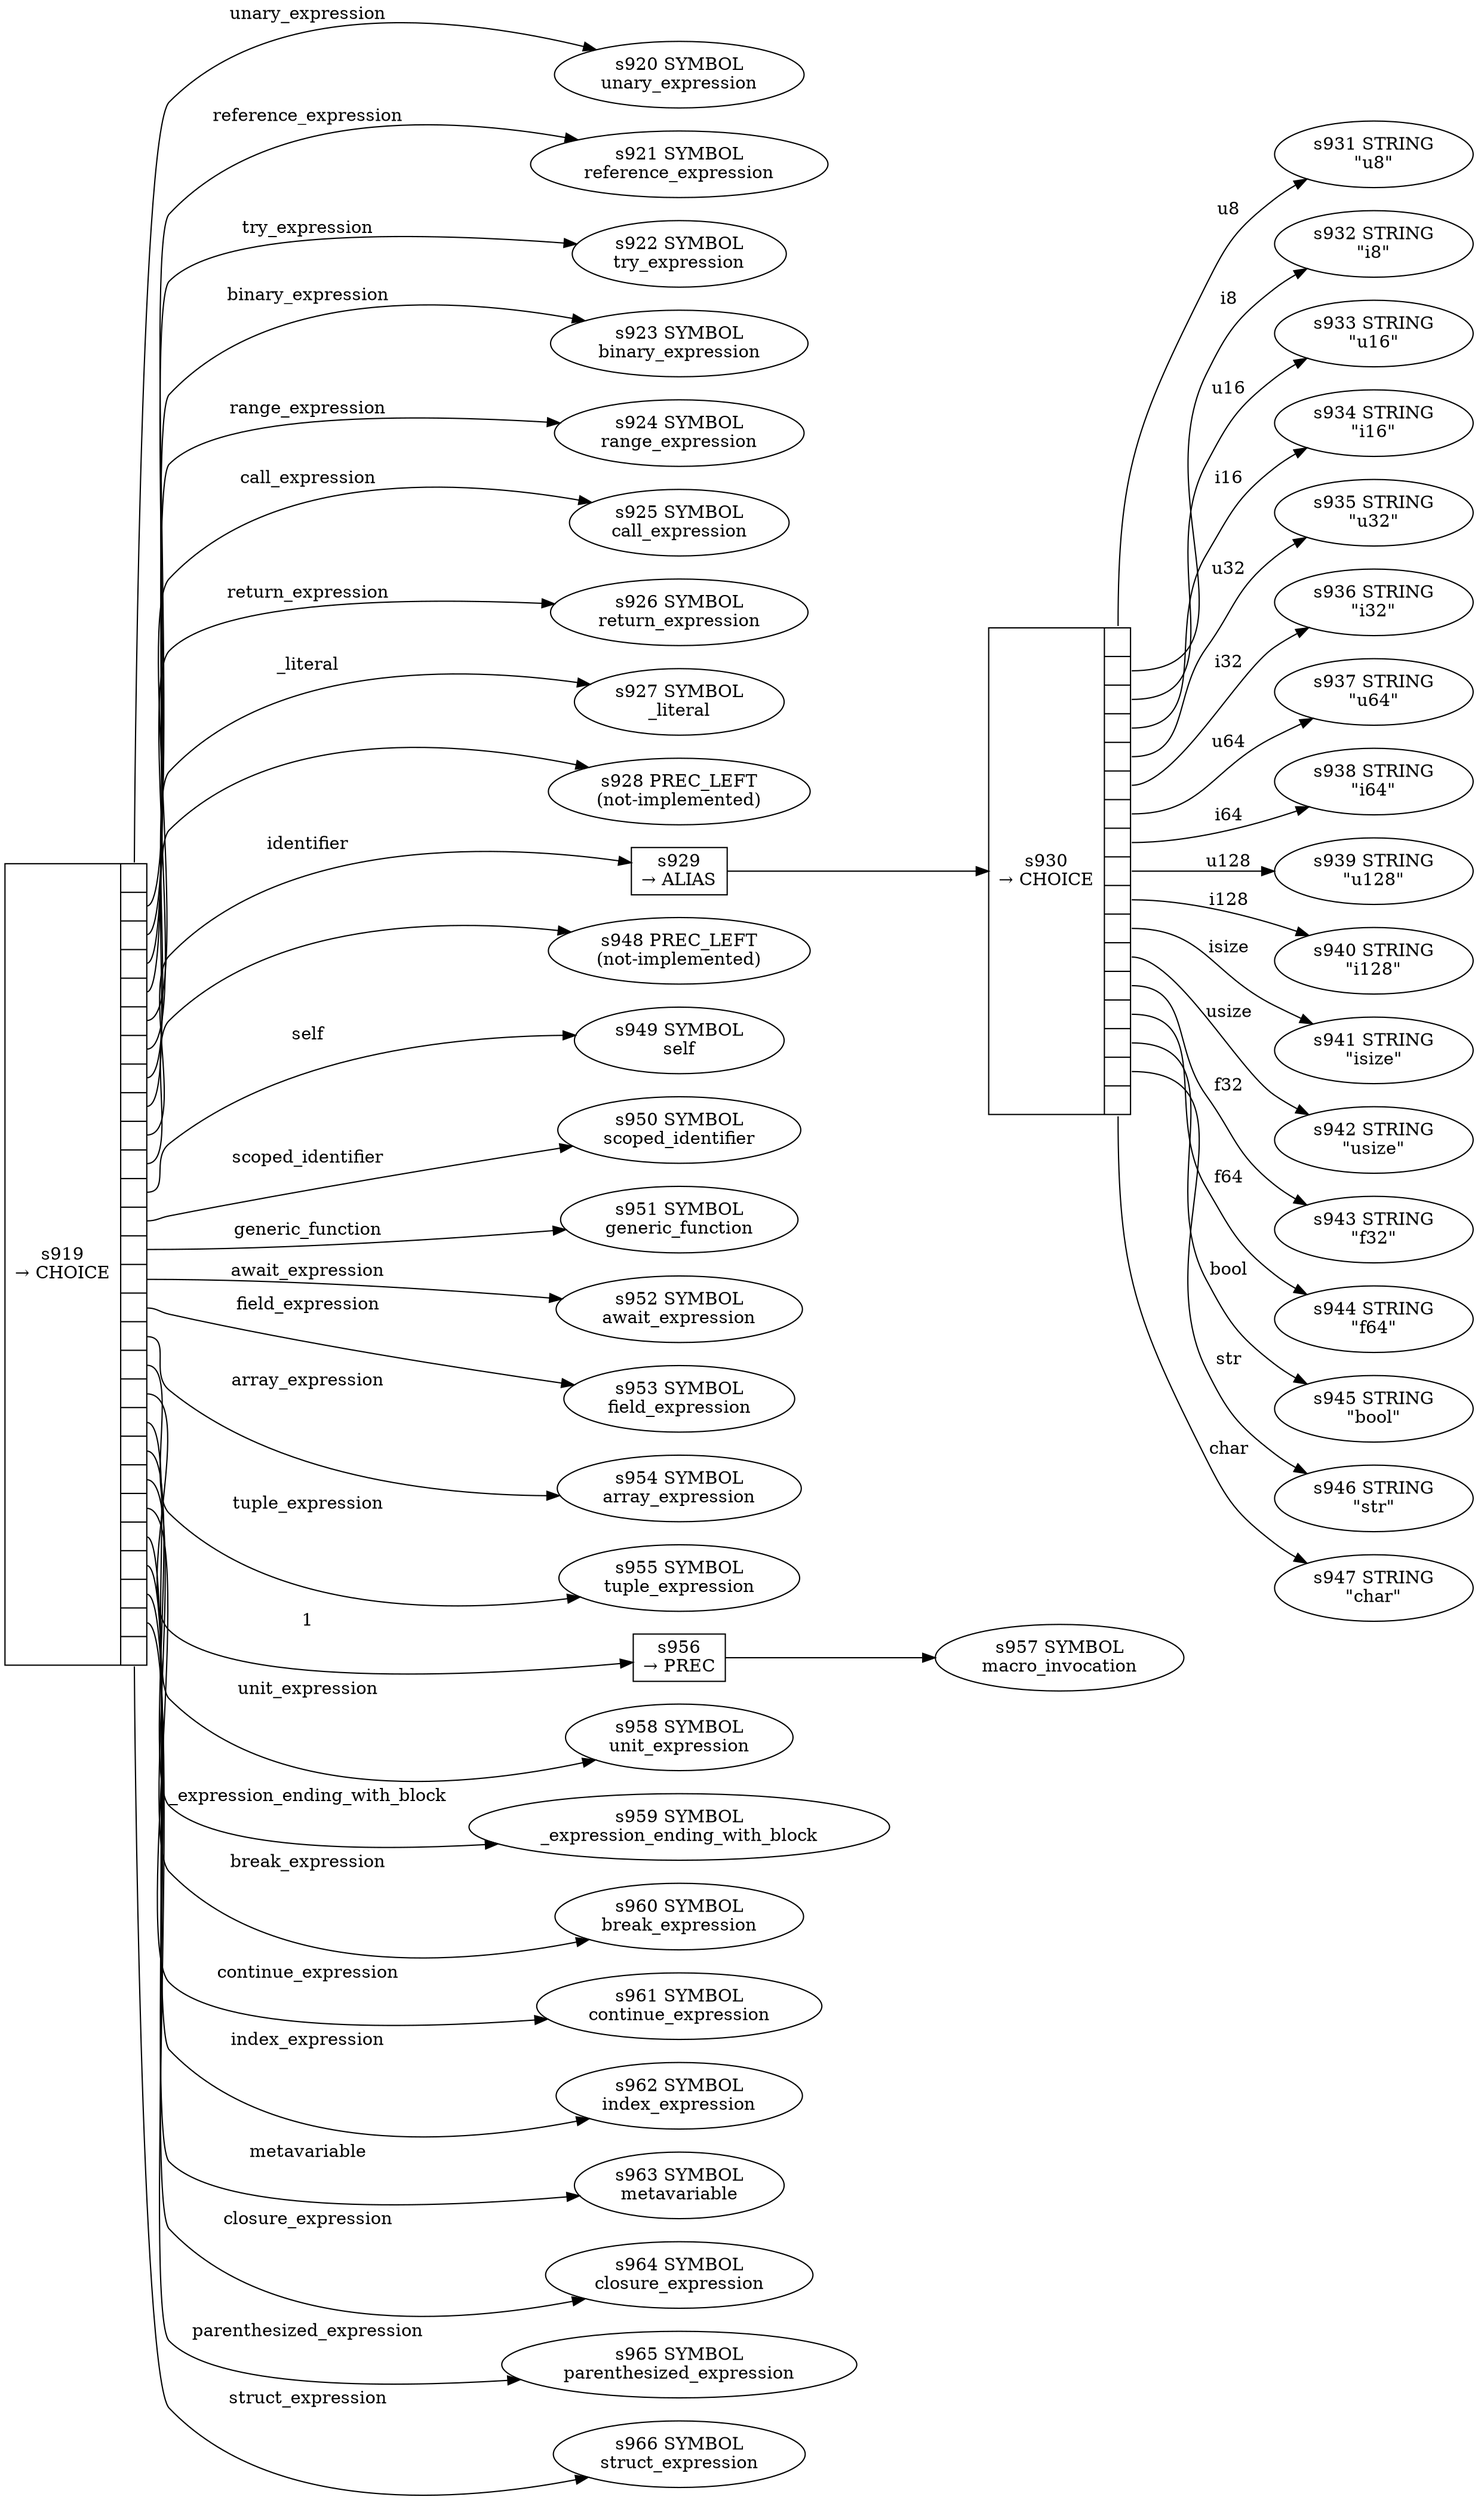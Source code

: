 
  digraph _expression {
  
    rankdir=LR;
  
    s919 [label="{s919\n&rarr; CHOICE|{<p0>|<p1>|<p2>|<p3>|<p4>|<p5>|<p6>|<p7>|<p8>|<p9>|<p10>|<p11>|<p12>|<p13>|<p14>|<p15>|<p16>|<p17>|<p18>|<p19>|<p20>|<p21>|<p22>|<p23>|<p24>|<p25>|<p26>|<p27>}}", shape=record, fixedsize=false, peripheries=1];
  s920 [label="s920 SYMBOL\nunary_expression" href="rust-grammar.json.unary_expression.dot.svg"];
  s919:p0 -> s920 [label="unary_expression"];
  s921 [label="s921 SYMBOL\nreference_expression" href="rust-grammar.json.reference_expression.dot.svg"];
  s919:p1 -> s921 [label="reference_expression"];
  s922 [label="s922 SYMBOL\ntry_expression" href="rust-grammar.json.try_expression.dot.svg"];
  s919:p2 -> s922 [label="try_expression"];
  s923 [label="s923 SYMBOL\nbinary_expression" href="rust-grammar.json.binary_expression.dot.svg"];
  s919:p3 -> s923 [label="binary_expression"];
  s924 [label="s924 SYMBOL\nrange_expression" href="rust-grammar.json.range_expression.dot.svg"];
  s919:p4 -> s924 [label="range_expression"];
  s925 [label="s925 SYMBOL\ncall_expression" href="rust-grammar.json.call_expression.dot.svg"];
  s919:p5 -> s925 [label="call_expression"];
  s926 [label="s926 SYMBOL\nreturn_expression" href="rust-grammar.json.return_expression.dot.svg"];
  s919:p6 -> s926 [label="return_expression"];
  s927 [label="s927 SYMBOL\n_literal" href="rust-grammar.json._literal.dot.svg"];
  s919:p7 -> s927 [label="_literal"];
  s928 [label="s928 PREC_LEFT\n(not-implemented)"];
  s919:p8 -> s928 [label=""];
  s929 [label="s929\n&rarr; ALIAS", shape=record, fixedsize=false, peripheries=1];
  s930 [label="{s930\n&rarr; CHOICE|{<p0>|<p1>|<p2>|<p3>|<p4>|<p5>|<p6>|<p7>|<p8>|<p9>|<p10>|<p11>|<p12>|<p13>|<p14>|<p15>|<p16>}}", shape=record, fixedsize=false, peripheries=1];
  s931 [label="s931 STRING\n\"u8\""];
  s930:p0 -> s931 [label="u8"];
  s932 [label="s932 STRING\n\"i8\""];
  s930:p1 -> s932 [label="i8"];
  s933 [label="s933 STRING\n\"u16\""];
  s930:p2 -> s933 [label="u16"];
  s934 [label="s934 STRING\n\"i16\""];
  s930:p3 -> s934 [label="i16"];
  s935 [label="s935 STRING\n\"u32\""];
  s930:p4 -> s935 [label="u32"];
  s936 [label="s936 STRING\n\"i32\""];
  s930:p5 -> s936 [label="i32"];
  s937 [label="s937 STRING\n\"u64\""];
  s930:p6 -> s937 [label="u64"];
  s938 [label="s938 STRING\n\"i64\""];
  s930:p7 -> s938 [label="i64"];
  s939 [label="s939 STRING\n\"u128\""];
  s930:p8 -> s939 [label="u128"];
  s940 [label="s940 STRING\n\"i128\""];
  s930:p9 -> s940 [label="i128"];
  s941 [label="s941 STRING\n\"isize\""];
  s930:p10 -> s941 [label="isize"];
  s942 [label="s942 STRING\n\"usize\""];
  s930:p11 -> s942 [label="usize"];
  s943 [label="s943 STRING\n\"f32\""];
  s930:p12 -> s943 [label="f32"];
  s944 [label="s944 STRING\n\"f64\""];
  s930:p13 -> s944 [label="f64"];
  s945 [label="s945 STRING\n\"bool\""];
  s930:p14 -> s945 [label="bool"];
  s946 [label="s946 STRING\n\"str\""];
  s930:p15 -> s946 [label="str"];
  s947 [label="s947 STRING\n\"char\""];
  s930:p16 -> s947 [label="char"];
  s929 -> s930 [];
  s919:p9 -> s929 [label="identifier"];
  s948 [label="s948 PREC_LEFT\n(not-implemented)"];
  s919:p10 -> s948 [label=""];
  s949 [label="s949 SYMBOL\nself" href="rust-grammar.json.self.dot.svg"];
  s919:p11 -> s949 [label="self"];
  s950 [label="s950 SYMBOL\nscoped_identifier" href="rust-grammar.json.scoped_identifier.dot.svg"];
  s919:p12 -> s950 [label="scoped_identifier"];
  s951 [label="s951 SYMBOL\ngeneric_function" href="rust-grammar.json.generic_function.dot.svg"];
  s919:p13 -> s951 [label="generic_function"];
  s952 [label="s952 SYMBOL\nawait_expression" href="rust-grammar.json.await_expression.dot.svg"];
  s919:p14 -> s952 [label="await_expression"];
  s953 [label="s953 SYMBOL\nfield_expression" href="rust-grammar.json.field_expression.dot.svg"];
  s919:p15 -> s953 [label="field_expression"];
  s954 [label="s954 SYMBOL\narray_expression" href="rust-grammar.json.array_expression.dot.svg"];
  s919:p16 -> s954 [label="array_expression"];
  s955 [label="s955 SYMBOL\ntuple_expression" href="rust-grammar.json.tuple_expression.dot.svg"];
  s919:p17 -> s955 [label="tuple_expression"];
  s956 [label="s956\n&rarr; PREC", shape=record, fixedsize=false, peripheries=1];
  s957 [label="s957 SYMBOL\nmacro_invocation" href="rust-grammar.json.macro_invocation.dot.svg"];
  s956 -> s957 [];
  s919:p18 -> s956 [label="1"];
  s958 [label="s958 SYMBOL\nunit_expression" href="rust-grammar.json.unit_expression.dot.svg"];
  s919:p19 -> s958 [label="unit_expression"];
  s959 [label="s959 SYMBOL\n_expression_ending_with_block" href="rust-grammar.json._expression_ending_with_block.dot.svg"];
  s919:p20 -> s959 [label="_expression_ending_with_block"];
  s960 [label="s960 SYMBOL\nbreak_expression" href="rust-grammar.json.break_expression.dot.svg"];
  s919:p21 -> s960 [label="break_expression"];
  s961 [label="s961 SYMBOL\ncontinue_expression" href="rust-grammar.json.continue_expression.dot.svg"];
  s919:p22 -> s961 [label="continue_expression"];
  s962 [label="s962 SYMBOL\nindex_expression" href="rust-grammar.json.index_expression.dot.svg"];
  s919:p23 -> s962 [label="index_expression"];
  s963 [label="s963 SYMBOL\nmetavariable" href="rust-grammar.json.metavariable.dot.svg"];
  s919:p24 -> s963 [label="metavariable"];
  s964 [label="s964 SYMBOL\nclosure_expression" href="rust-grammar.json.closure_expression.dot.svg"];
  s919:p25 -> s964 [label="closure_expression"];
  s965 [label="s965 SYMBOL\nparenthesized_expression" href="rust-grammar.json.parenthesized_expression.dot.svg"];
  s919:p26 -> s965 [label="parenthesized_expression"];
  s966 [label="s966 SYMBOL\nstruct_expression" href="rust-grammar.json.struct_expression.dot.svg"];
  s919:p27 -> s966 [label="struct_expression"];
  
  }
  